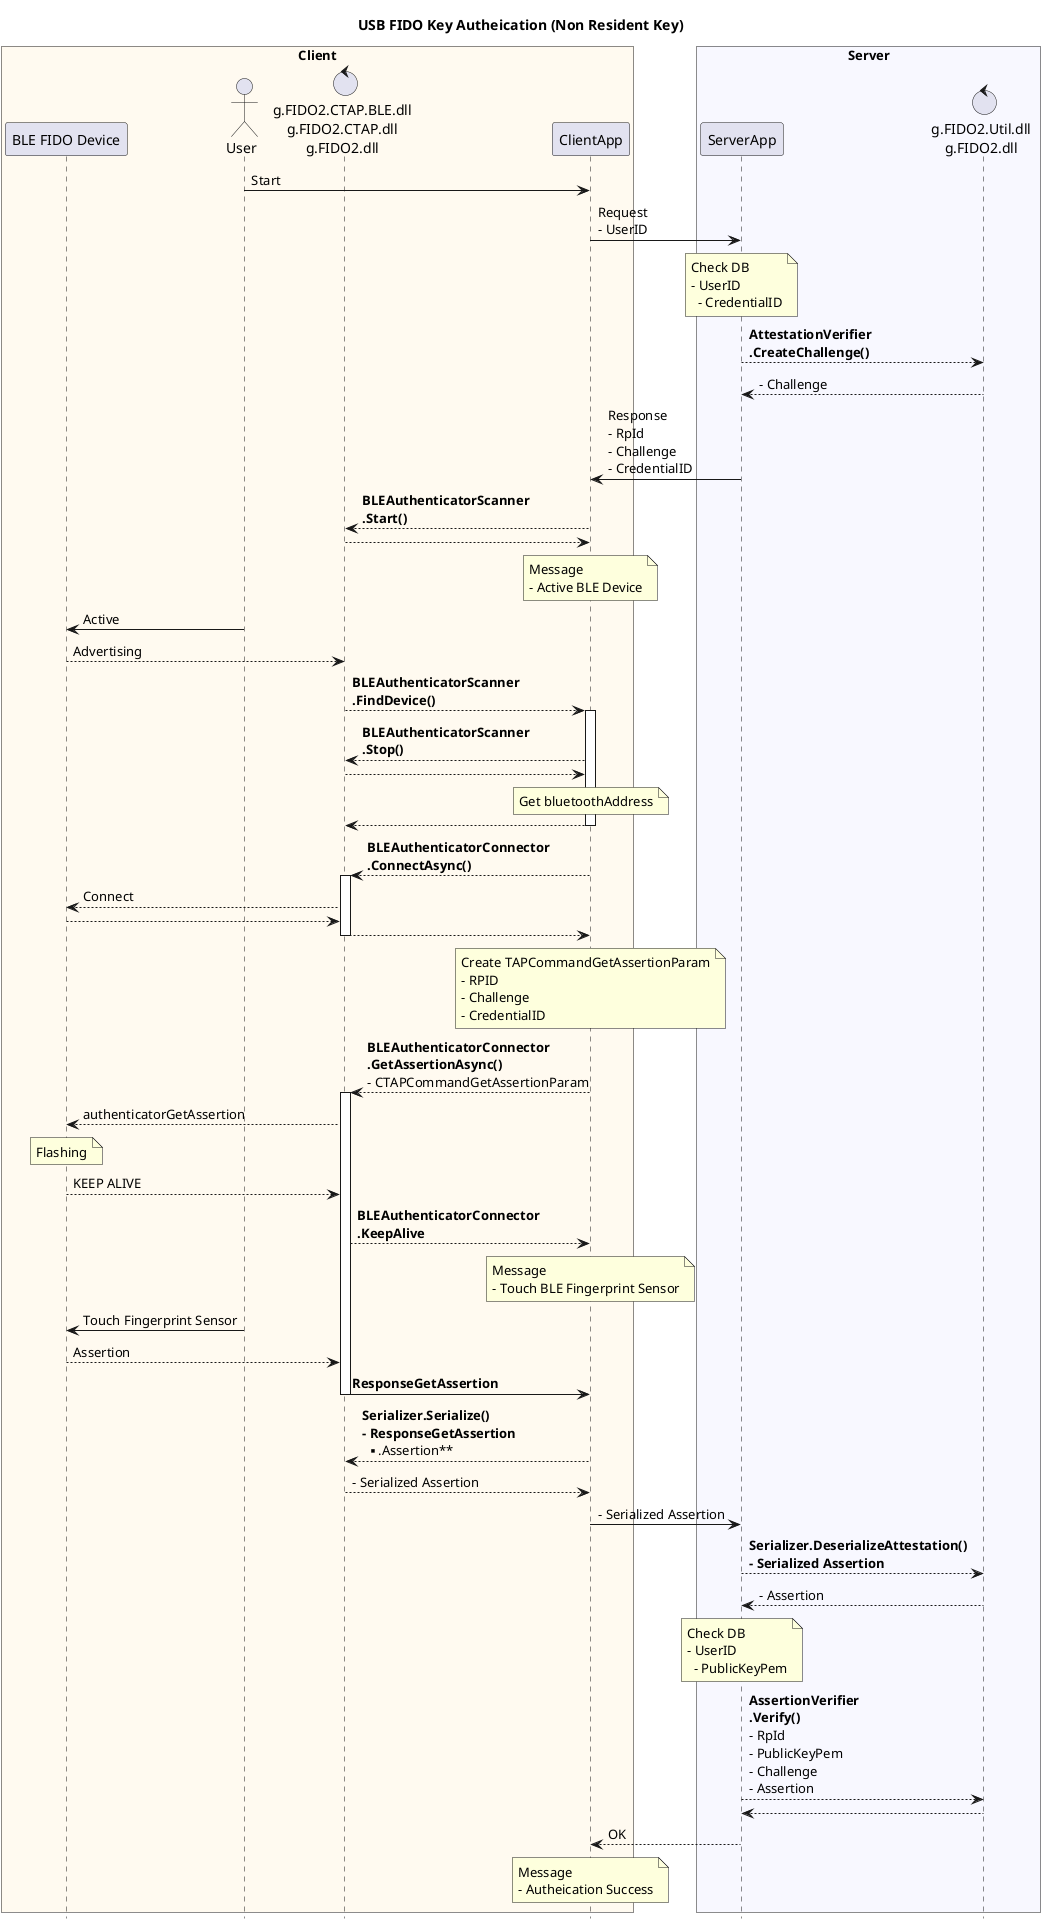 @startuml
title USB FIDO Key Autheication (Non Resident Key)
hide footbox

box "Client" #FloralWhite
    participant "BLE FIDO Device" as Key
    actor  "User" as User
    control "g.FIDO2.CTAP.BLE.dll\ng.FIDO2.CTAP.dll\ng.FIDO2.dll" as CTAPBLE
    participant "ClientApp" as Client
end box

box "Server" #GhostWhite
    participant "ServerApp" as Server
    control "g.FIDO2.Util.dll\ng.FIDO2.dll" as Util
end box

User -> Client : Start
Client -> Server : Request\n- UserID
note over Server : Check DB\n- UserID\n  - CredentialID

Server --> Util : **AttestationVerifier**\n**.CreateChallenge()**
Server <-- Util : - Challenge
Client <- Server : Response\n- RpId\n- Challenge\n- CredentialID

CTAPBLE <-- Client : **BLEAuthenticatorScanner**\n**.Start()**
CTAPBLE --> Client

note over Client : Message\n- Active BLE Device
Key <- User : Active
Key --> CTAPBLE : Advertising

CTAPBLE --> Client : **BLEAuthenticatorScanner**\n**.FindDevice()**
activate Client
    CTAPBLE <-- Client : **BLEAuthenticatorScanner**\n**.Stop()**
    CTAPBLE --> Client
    note over Client : Get bluetoothAddress
    CTAPBLE <-- Client
deactivate


CTAPBLE <-- Client : **BLEAuthenticatorConnector**\n**.ConnectAsync()**
activate CTAPBLE
    Key <-- CTAPBLE : Connect
    Key --> CTAPBLE
    CTAPBLE --> Client
deactivate

note over Client : Create \CTAPCommandGetAssertionParam\n- RPID\n- Challenge\n- CredentialID

CTAPBLE <-- Client : **BLEAuthenticatorConnector**\n**.GetAssertionAsync()**\n- CTAPCommandGetAssertionParam

activate CTAPBLE
    Key <-- CTAPBLE : authenticatorGetAssertion
    note over Key : Flashing
    Key --> CTAPBLE : KEEP ALIVE
    CTAPBLE --> Client : **BLEAuthenticatorConnector**\n**.KeepAlive**

    note over Client : Message\n- Touch BLE Fingerprint Sensor

    Key <- User : Touch Fingerprint Sensor
    Key --> CTAPBLE : Assertion
    CTAPBLE -> Client : **ResponseGetAssertion**
deactivate CTAPBLE

CTAPBLE <-- Client : **Serializer.Serialize()**\n**- ResponseGetAssertion**\n**  .Assertion**
CTAPBLE --> Client :- Serialized Assertion

Client -> Server :- Serialized Assertion

Server --> Util : **Serializer.DeserializeAttestation()**\n**- Serialized Assertion**
Server <-- Util : - Assertion

note over Server : Check DB\n- UserID\n  - PublicKeyPem
Server --> Util : **AssertionVerifier**\n**.Verify()**\n- RpId\n- PublicKeyPem\n- Challenge\n- Assertion
Server <-- Util 

Client <-- Server : OK

note over Client : Message\n- Autheication Success

@enduml
